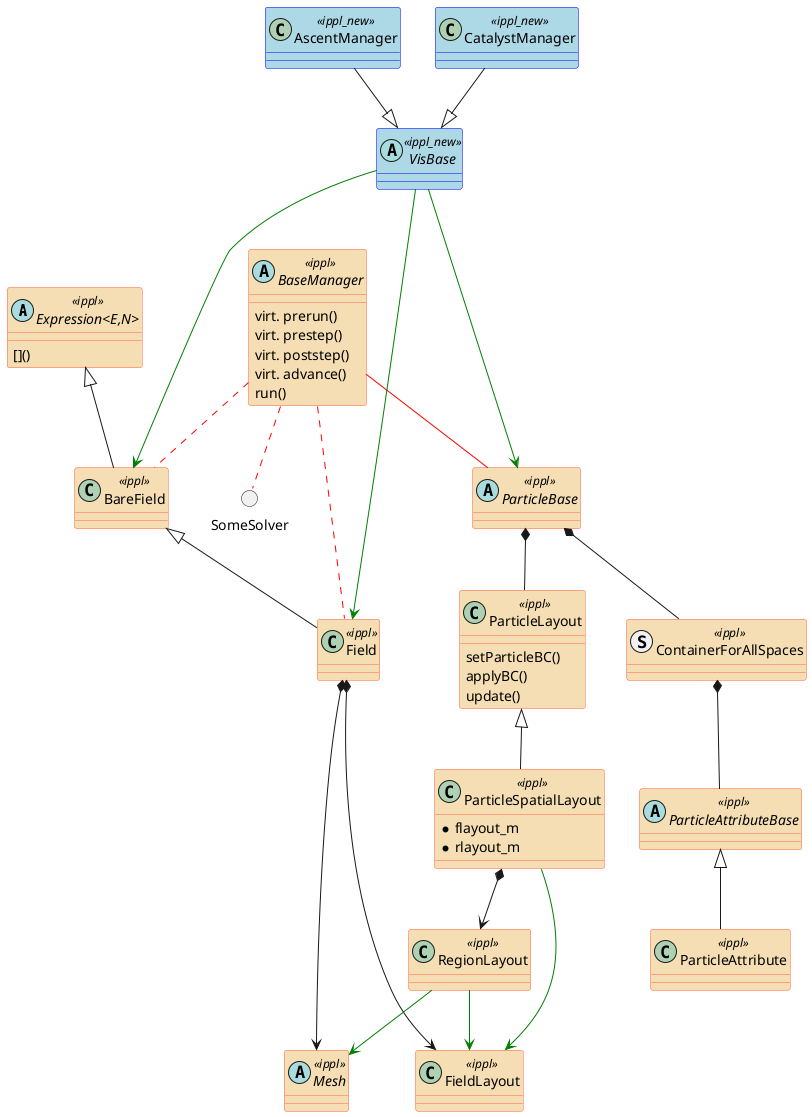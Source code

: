@startuml




/' COLOUR DESIGN '/
skinparam class {
BackgroundColor<<ippl>> Wheat
BorderColor<<ippl>> Tomato

BackgroundColor<<ippl_new>> LightBlue
BorderColor<<ippl_new>> Blue

BackgroundColor<<alpine>> GreenYellow
BorderColor<<alpine>> ForestGreen
}






abstract "Expression<E,N>" <<ippl>>{

    []()
}


abstract class   BaseManager <<ippl>> {
    virt. prerun()
    virt. prestep()
    virt. poststep()
    virt. advance()
    run()
}









/' Particle Related '/
abstract class  ParticleBase <<ippl>> {

}

abstract class  ParticleAttributeBase <<ippl>> {
}

class  ParticleAttribute <<ippl>> {
}






class ParticleLayout <<ippl>> {
    setParticleBC()
    applyBC()
    update()
}

class ParticleSpatialLayout <<ippl>>{
    * flayout_m
    * rlayout_m


}



class  BareField <<ippl>> {}
class Field <<ippl>>



class FieldLayout <<ippl>>
abstract class Mesh <<ippl>>



struct ContainerForAllSpaces <<ippl>>

class RegionLayout <<ippl>>


' abstract VisBaseManager{
' }


abstract class VisBase <<ippl_new>> {
}


class AscentManager <<ippl_new>> {
}
class   CatalystManager <<ippl_new>> {
}






/' ########################################################### '/
/' ########################################################### '/
/' ########################################################### '/
/' ########################################################### '/
/' RELATIONS ... '/
/' ########################################################### '/






() SomeSolver

BaseManager .[#red]. SomeSolver

BaseManager .[#red]d. BareField
BaseManager .[#red]d. Field

BaseManager -[#red]d- ParticleBase







"Expression<E,N>" <|-- BareField
BareField  <|-- Field



/' ########################################################### '/
/' first Layer ... '/







Field *--> Mesh
Field *--> FieldLayout



ParticleBase  *-- ParticleLayout 
ParticleBase *-- ContainerForAllSpaces
ContainerForAllSpaces *--ParticleAttributeBase
ParticleAttributeBase <|-- ParticleAttribute 


/' Layouts ############################## '/

ParticleSpatialLayout -up-|> ParticleLayout
ParticleSpatialLayout *--> RegionLayout
ParticleSpatialLayout -[#Green]->FieldLayout
RegionLayout -[#Green]-> FieldLayout
RegionLayout -[#Green]-> Mesh





/' VISUALISATION ############################## '/


VisBase --[#Green]-> BareField
VisBase --[#Green]-> Field
VisBase --[#Green]-> ParticleBase

CatalystManager --|> VisBase
AscentManager --|> VisBase





/' ###################################### '/
/' LAYOUT HELP/ENFORCEMENT '/
/' ###################################### '/
/' Try to keep it minimal '/


@endluml